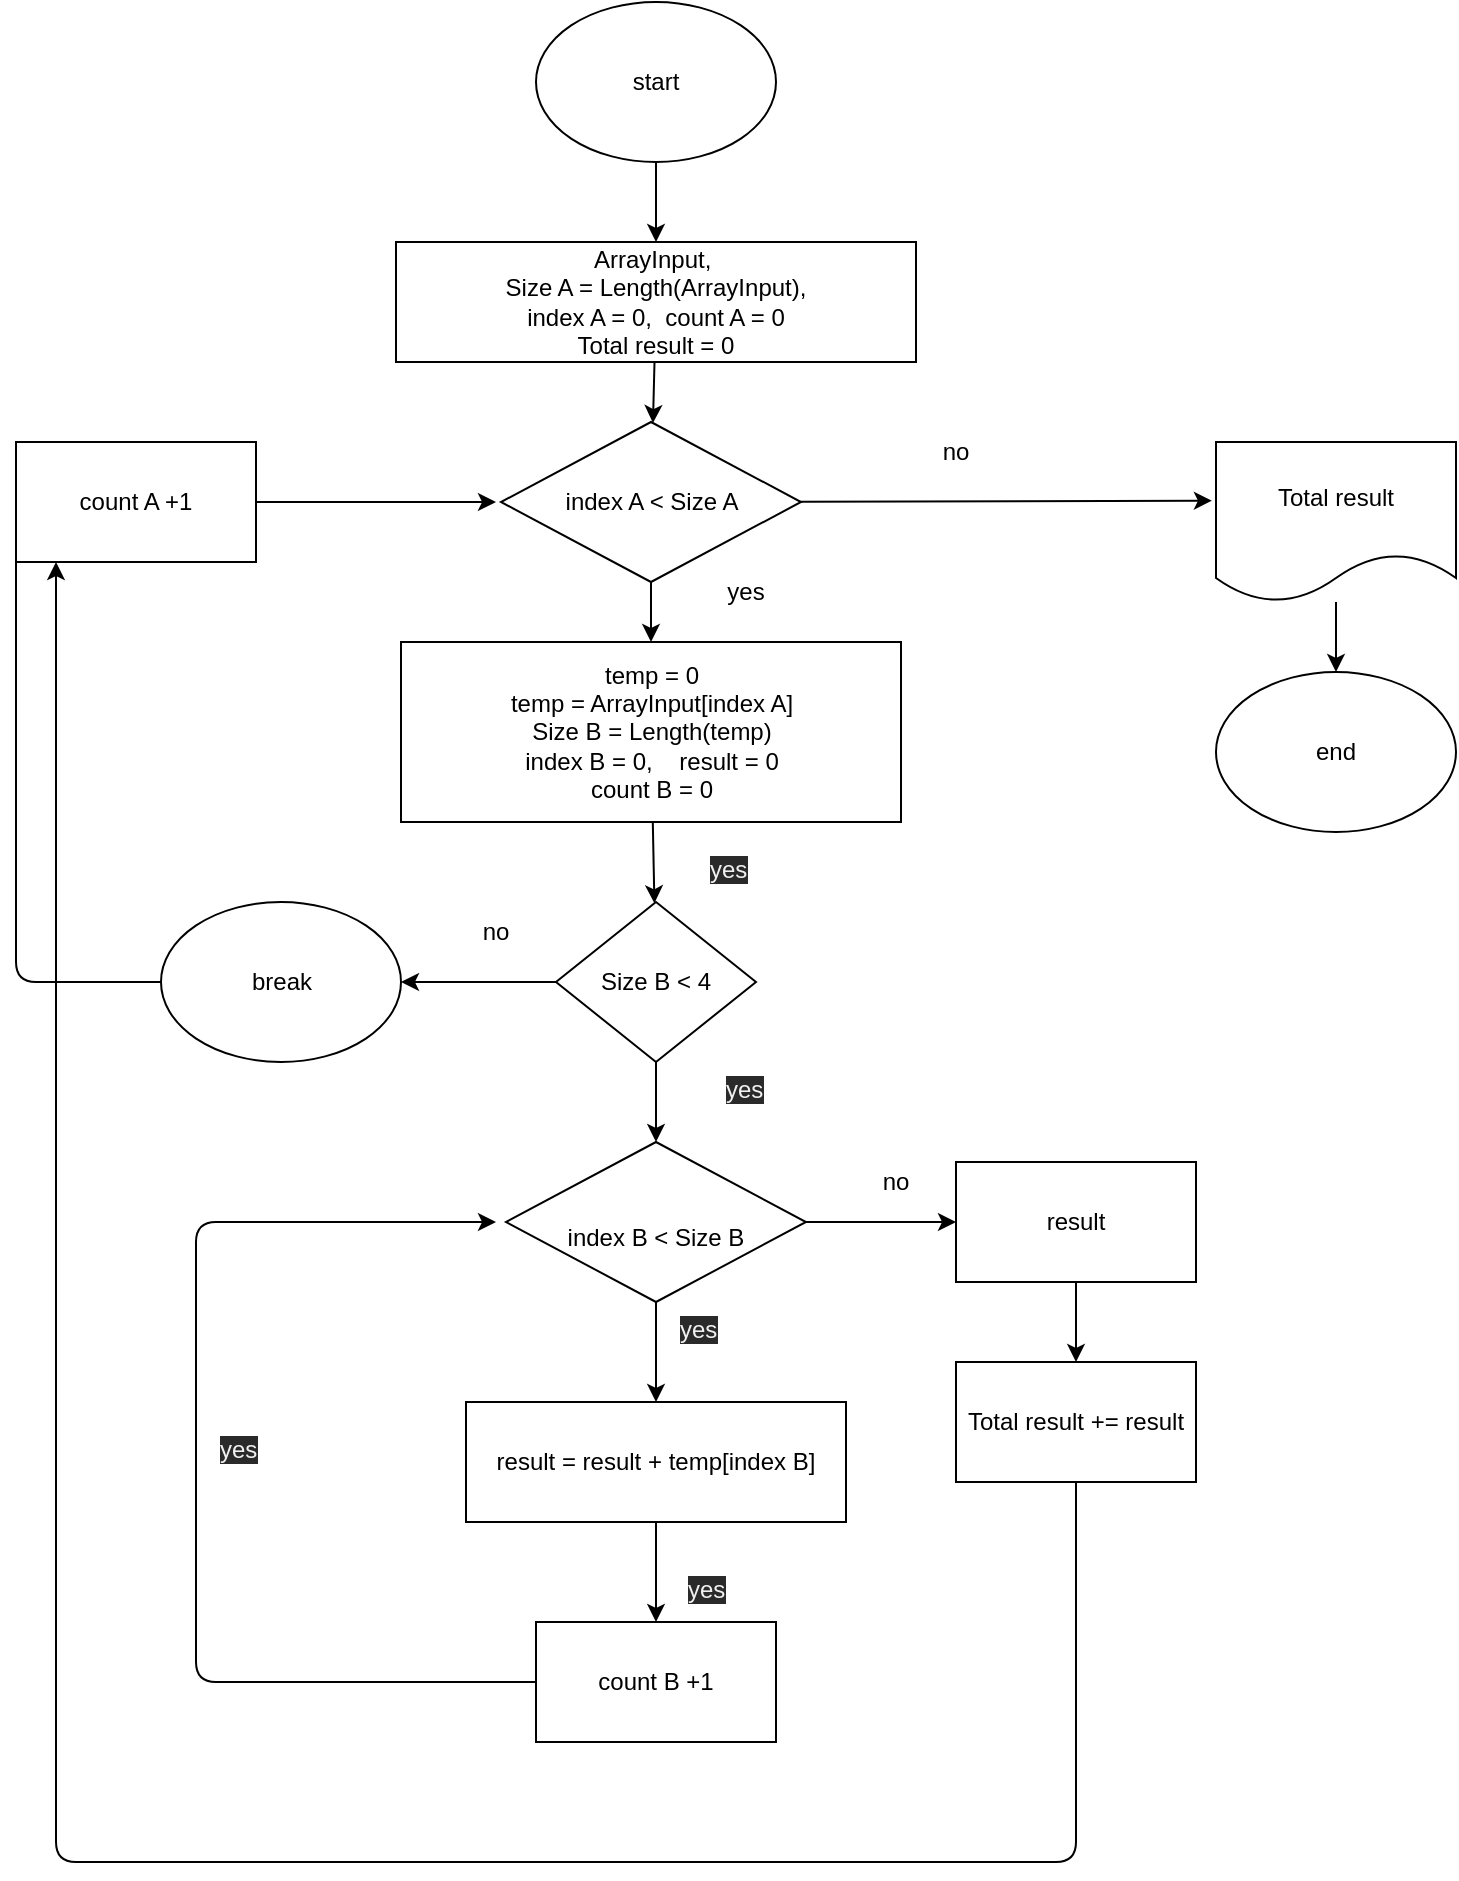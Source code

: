 <mxfile>
    <diagram id="nkgcDTjN4SbsvFpWfl8W" name="Страница 1">
        <mxGraphModel dx="1320" dy="756" grid="0" gridSize="10" guides="1" tooltips="1" connect="1" arrows="1" fold="1" page="1" pageScale="1" pageWidth="827" pageHeight="1169" math="0" shadow="0">
            <root>
                <mxCell id="0"/>
                <mxCell id="1" parent="0"/>
                <mxCell id="28" value="" style="edgeStyle=none;html=1;" edge="1" parent="1" source="2" target="3">
                    <mxGeometry relative="1" as="geometry"/>
                </mxCell>
                <mxCell id="2" value="start" style="ellipse;whiteSpace=wrap;html=1;" vertex="1" parent="1">
                    <mxGeometry x="300" y="10" width="120" height="80" as="geometry"/>
                </mxCell>
                <mxCell id="29" value="" style="edgeStyle=none;html=1;" edge="1" parent="1" source="3" target="11">
                    <mxGeometry relative="1" as="geometry"/>
                </mxCell>
                <mxCell id="3" value="ArrayInput,&amp;nbsp;&lt;br&gt;Size A = Length(ArrayInput),&lt;br&gt;index A = 0,&amp;nbsp; count A = 0&lt;br&gt;Total result = 0" style="rounded=0;whiteSpace=wrap;html=1;" vertex="1" parent="1">
                    <mxGeometry x="230" y="130" width="260" height="60" as="geometry"/>
                </mxCell>
                <mxCell id="40" value="" style="edgeStyle=none;html=1;" edge="1" parent="1" source="5" target="38">
                    <mxGeometry relative="1" as="geometry"/>
                </mxCell>
                <mxCell id="5" value="temp = 0&lt;br&gt;temp = ArrayInput[index A]&lt;br&gt;Size B = Length(temp)&lt;br&gt;index B = 0,&amp;nbsp; &amp;nbsp; result = 0&lt;br&gt;count B = 0" style="rounded=0;whiteSpace=wrap;html=1;" vertex="1" parent="1">
                    <mxGeometry x="232.5" y="330" width="250" height="90" as="geometry"/>
                </mxCell>
                <mxCell id="43" value="" style="edgeStyle=none;html=1;" edge="1" parent="1" source="8" target="19">
                    <mxGeometry relative="1" as="geometry"/>
                </mxCell>
                <mxCell id="8" value="result = result + temp[index B]" style="rounded=0;whiteSpace=wrap;html=1;" vertex="1" parent="1">
                    <mxGeometry x="265" y="710" width="190" height="60" as="geometry"/>
                </mxCell>
                <mxCell id="31" value="" style="edgeStyle=none;html=1;" edge="1" parent="1" source="9" target="10">
                    <mxGeometry relative="1" as="geometry"/>
                </mxCell>
                <mxCell id="9" value="Total result" style="shape=document;whiteSpace=wrap;html=1;boundedLbl=1;" vertex="1" parent="1">
                    <mxGeometry x="640" y="230" width="120" height="80" as="geometry"/>
                </mxCell>
                <mxCell id="10" value="end" style="ellipse;whiteSpace=wrap;html=1;" vertex="1" parent="1">
                    <mxGeometry x="640" y="345" width="120" height="80" as="geometry"/>
                </mxCell>
                <mxCell id="33" value="" style="edgeStyle=none;html=1;" edge="1" parent="1" source="11" target="5">
                    <mxGeometry relative="1" as="geometry"/>
                </mxCell>
                <mxCell id="71" style="edgeStyle=none;html=1;entryX=-0.017;entryY=0.367;entryDx=0;entryDy=0;entryPerimeter=0;" edge="1" parent="1" source="11" target="9">
                    <mxGeometry relative="1" as="geometry"/>
                </mxCell>
                <mxCell id="11" value="index A &amp;lt; Size A" style="rhombus;whiteSpace=wrap;html=1;" vertex="1" parent="1">
                    <mxGeometry x="282.5" y="220" width="150" height="80" as="geometry"/>
                </mxCell>
                <mxCell id="16" value="no" style="text;html=1;strokeColor=none;fillColor=none;align=center;verticalAlign=middle;whiteSpace=wrap;rounded=0;" vertex="1" parent="1">
                    <mxGeometry x="250" y="460" width="60" height="30" as="geometry"/>
                </mxCell>
                <mxCell id="47" style="edgeStyle=none;html=1;startArrow=none;" edge="1" parent="1" source="58">
                    <mxGeometry relative="1" as="geometry">
                        <mxPoint x="280" y="260" as="targetPoint"/>
                        <Array as="points">
                            <mxPoint x="40" y="260"/>
                        </Array>
                    </mxGeometry>
                </mxCell>
                <mxCell id="17" value="break" style="ellipse;whiteSpace=wrap;html=1;" vertex="1" parent="1">
                    <mxGeometry x="112.5" y="460" width="120" height="80" as="geometry"/>
                </mxCell>
                <mxCell id="64" style="edgeStyle=none;html=1;exitX=0;exitY=0.5;exitDx=0;exitDy=0;" edge="1" parent="1" source="19">
                    <mxGeometry relative="1" as="geometry">
                        <mxPoint x="280" y="620" as="targetPoint"/>
                        <Array as="points">
                            <mxPoint x="130" y="850"/>
                            <mxPoint x="130" y="620"/>
                        </Array>
                    </mxGeometry>
                </mxCell>
                <mxCell id="19" value="count B +1" style="rounded=0;whiteSpace=wrap;html=1;" vertex="1" parent="1">
                    <mxGeometry x="300" y="820" width="120" height="60" as="geometry"/>
                </mxCell>
                <mxCell id="72" style="edgeStyle=none;html=1;entryX=0.5;entryY=0;entryDx=0;entryDy=0;" edge="1" parent="1" source="21" target="63">
                    <mxGeometry relative="1" as="geometry"/>
                </mxCell>
                <mxCell id="21" value="result" style="whiteSpace=wrap;html=1;rounded=0;" vertex="1" parent="1">
                    <mxGeometry x="510" y="590" width="120" height="60" as="geometry"/>
                </mxCell>
                <mxCell id="41" value="" style="edgeStyle=none;html=1;" edge="1" parent="1" source="38" target="39">
                    <mxGeometry relative="1" as="geometry"/>
                </mxCell>
                <mxCell id="46" value="" style="edgeStyle=none;html=1;" edge="1" parent="1" source="38" target="17">
                    <mxGeometry relative="1" as="geometry"/>
                </mxCell>
                <mxCell id="38" value="&lt;span&gt;Size B &amp;lt; 4&lt;/span&gt;" style="rhombus;whiteSpace=wrap;html=1;" vertex="1" parent="1">
                    <mxGeometry x="310" y="460" width="100" height="80" as="geometry"/>
                </mxCell>
                <mxCell id="42" value="" style="edgeStyle=none;html=1;" edge="1" parent="1" source="39" target="8">
                    <mxGeometry relative="1" as="geometry"/>
                </mxCell>
                <mxCell id="67" style="edgeStyle=none;html=1;entryX=0;entryY=0.5;entryDx=0;entryDy=0;" edge="1" parent="1" source="39" target="21">
                    <mxGeometry relative="1" as="geometry"/>
                </mxCell>
                <mxCell id="39" value="&lt;br style=&quot;font-family: &amp;#34;helvetica&amp;#34;&quot;&gt;&lt;span style=&quot;font-family: &amp;#34;helvetica&amp;#34;&quot;&gt;index B &amp;lt; Size B&lt;/span&gt;" style="rhombus;whiteSpace=wrap;html=1;" vertex="1" parent="1">
                    <mxGeometry x="285" y="580" width="150" height="80" as="geometry"/>
                </mxCell>
                <mxCell id="49" value="yes" style="text;html=1;strokeColor=none;fillColor=none;align=center;verticalAlign=middle;whiteSpace=wrap;rounded=0;" vertex="1" parent="1">
                    <mxGeometry x="375" y="290" width="60" height="30" as="geometry"/>
                </mxCell>
                <mxCell id="50" value="&lt;span style=&quot;color: rgb(240, 240, 240); font-family: helvetica; font-size: 12px; font-style: normal; font-weight: 400; letter-spacing: normal; text-align: center; text-indent: 0px; text-transform: none; word-spacing: 0px; background-color: rgb(42, 42, 42); display: inline; float: none;&quot;&gt;yes&lt;/span&gt;" style="text;whiteSpace=wrap;html=1;" vertex="1" parent="1">
                    <mxGeometry x="385" y="430" width="40" height="30" as="geometry"/>
                </mxCell>
                <mxCell id="52" value="&lt;span style=&quot;color: rgb(240, 240, 240); font-family: helvetica; font-size: 12px; font-style: normal; font-weight: 400; letter-spacing: normal; text-align: center; text-indent: 0px; text-transform: none; word-spacing: 0px; background-color: rgb(42, 42, 42); display: inline; float: none;&quot;&gt;yes&lt;/span&gt;" style="text;whiteSpace=wrap;html=1;" vertex="1" parent="1">
                    <mxGeometry x="392.5" y="540" width="40" height="30" as="geometry"/>
                </mxCell>
                <mxCell id="53" value="&lt;span style=&quot;color: rgb(240, 240, 240); font-family: helvetica; font-size: 12px; font-style: normal; font-weight: 400; letter-spacing: normal; text-align: center; text-indent: 0px; text-transform: none; word-spacing: 0px; background-color: rgb(42, 42, 42); display: inline; float: none;&quot;&gt;yes&lt;/span&gt;" style="text;whiteSpace=wrap;html=1;" vertex="1" parent="1">
                    <mxGeometry x="370" y="660" width="40" height="30" as="geometry"/>
                </mxCell>
                <mxCell id="54" value="&lt;span style=&quot;color: rgb(240, 240, 240); font-family: helvetica; font-size: 12px; font-style: normal; font-weight: 400; letter-spacing: normal; text-align: center; text-indent: 0px; text-transform: none; word-spacing: 0px; background-color: rgb(42, 42, 42); display: inline; float: none;&quot;&gt;yes&lt;/span&gt;" style="text;whiteSpace=wrap;html=1;" vertex="1" parent="1">
                    <mxGeometry x="374" y="790" width="40" height="30" as="geometry"/>
                </mxCell>
                <mxCell id="55" value="&lt;span style=&quot;color: rgb(240, 240, 240); font-family: helvetica; font-size: 12px; font-style: normal; font-weight: 400; letter-spacing: normal; text-align: center; text-indent: 0px; text-transform: none; word-spacing: 0px; background-color: rgb(42, 42, 42); display: inline; float: none;&quot;&gt;yes&lt;/span&gt;" style="text;whiteSpace=wrap;html=1;" vertex="1" parent="1">
                    <mxGeometry x="140" y="720" width="47.5" height="30" as="geometry"/>
                </mxCell>
                <mxCell id="56" value="no" style="text;html=1;strokeColor=none;fillColor=none;align=center;verticalAlign=middle;whiteSpace=wrap;rounded=0;" vertex="1" parent="1">
                    <mxGeometry x="450" y="585" width="60" height="30" as="geometry"/>
                </mxCell>
                <mxCell id="57" value="no" style="text;html=1;strokeColor=none;fillColor=none;align=center;verticalAlign=middle;whiteSpace=wrap;rounded=0;" vertex="1" parent="1">
                    <mxGeometry x="480" y="220" width="60" height="30" as="geometry"/>
                </mxCell>
                <mxCell id="58" value="count A +1" style="rounded=0;whiteSpace=wrap;html=1;" vertex="1" parent="1">
                    <mxGeometry x="40" y="230" width="120" height="60" as="geometry"/>
                </mxCell>
                <mxCell id="59" value="" style="edgeStyle=none;html=1;endArrow=none;entryX=0;entryY=1;entryDx=0;entryDy=0;" edge="1" parent="1" source="17" target="58">
                    <mxGeometry relative="1" as="geometry">
                        <mxPoint x="280" y="260" as="targetPoint"/>
                        <mxPoint x="112.5" y="500" as="sourcePoint"/>
                        <Array as="points">
                            <mxPoint x="40" y="500"/>
                        </Array>
                    </mxGeometry>
                </mxCell>
                <mxCell id="70" style="edgeStyle=none;html=1;" edge="1" parent="1" source="63">
                    <mxGeometry relative="1" as="geometry">
                        <mxPoint x="60" y="290" as="targetPoint"/>
                        <Array as="points">
                            <mxPoint x="570" y="940"/>
                            <mxPoint x="60" y="940"/>
                            <mxPoint x="60" y="290"/>
                        </Array>
                    </mxGeometry>
                </mxCell>
                <mxCell id="63" value="Total result += result" style="rounded=0;whiteSpace=wrap;html=1;" vertex="1" parent="1">
                    <mxGeometry x="510" y="690" width="120" height="60" as="geometry"/>
                </mxCell>
            </root>
        </mxGraphModel>
    </diagram>
</mxfile>